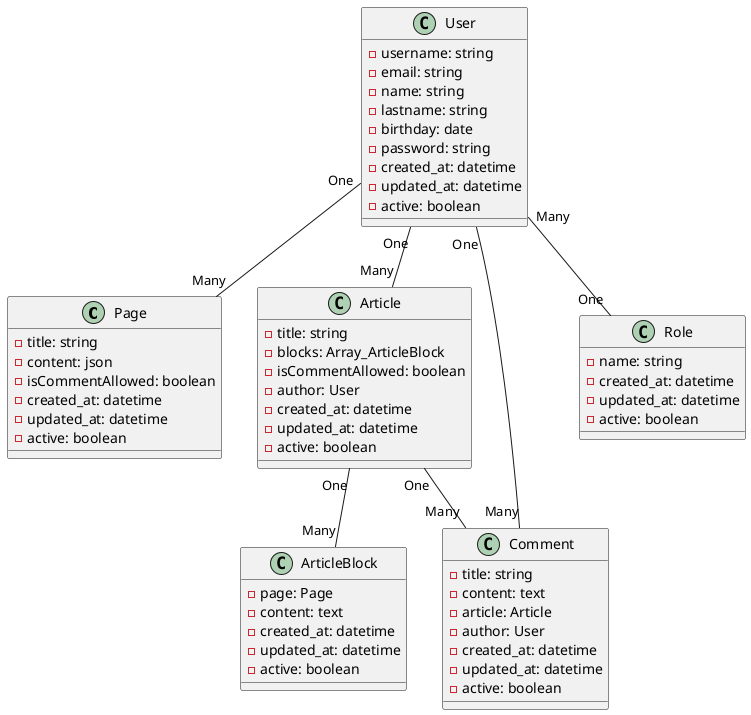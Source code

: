 ' CTRL+SHIFT+X to export
' CTRL+SHIFT+W to preview

@startuml class-diagram

' Entities

class Page {
    - title: string
    - content: json
    - isCommentAllowed: boolean
    - created_at: datetime
    - updated_at: datetime
    - active: boolean
}


class Article {
    - title: string
    - blocks: Array_ArticleBlock
    - isCommentAllowed: boolean
    - author: User
    - created_at: datetime
    - updated_at: datetime
    - active: boolean
}

class ArticleBlock {
    - page: Page
    - content: text
    - created_at: datetime
    - updated_at: datetime
    - active: boolean
}


class Comment {
    - title: string
    - content: text
    - article: Article
    - author: User
    - created_at: datetime
    - updated_at: datetime
    - active: boolean
}

class User {
    - username: string
    - email: string
    - name: string
    - lastname: string
    - birthday: date
    - password: string
    - created_at: datetime
    - updated_at: datetime
    - active: boolean
}

class Role {
    - name: string
    - created_at: datetime
    - updated_at: datetime
    - active: boolean
}

' Relations
Article "One" -- "Many" Comment
User "One" -- "Many" Article
User "One" -- "Many" Comment
User "Many" -- "One" Role
User "One" -- "Many" Page
Article "One" -- "Many" ArticleBlock

' Example to extend
' class Test extends Page {
'     - field1: string
'     # field2: text
'     ~ method1()
'     + method2()
' }

@enduml